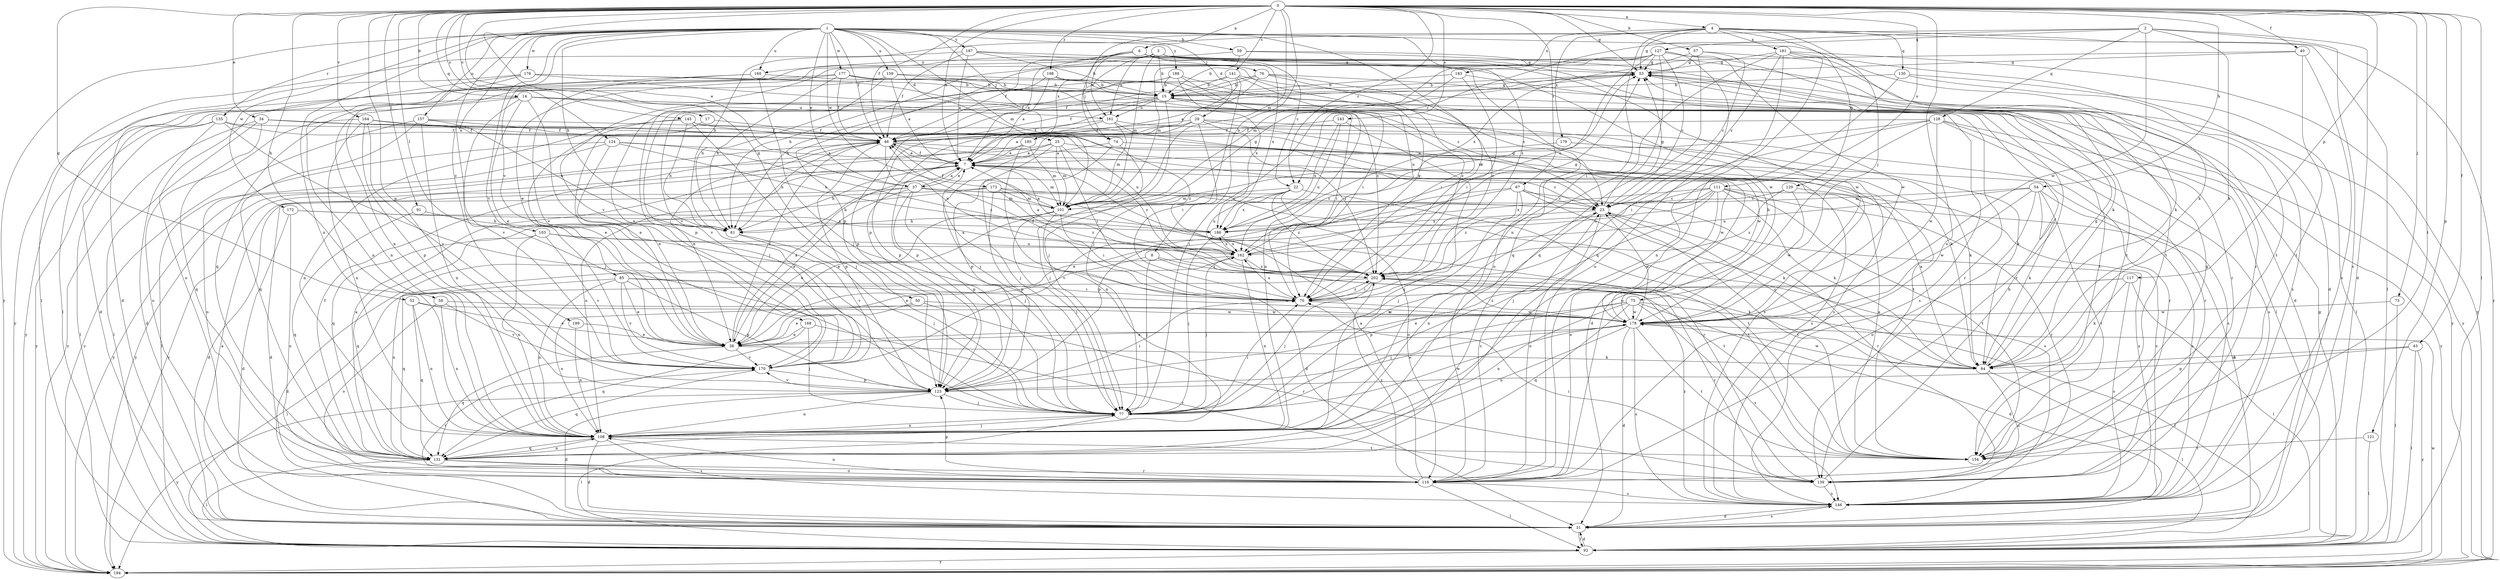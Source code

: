 strict digraph  {
0;
1;
2;
3;
4;
6;
7;
8;
14;
15;
17;
22;
23;
25;
29;
31;
34;
37;
38;
40;
43;
46;
50;
52;
53;
54;
57;
58;
59;
61;
67;
70;
73;
74;
75;
76;
77;
84;
85;
91;
92;
101;
103;
108;
111;
116;
117;
121;
123;
124;
127;
128;
129;
130;
131;
135;
139;
141;
143;
145;
146;
154;
157;
159;
160;
161;
162;
164;
168;
170;
172;
173;
176;
177;
178;
179;
181;
183;
185;
186;
187;
188;
194;
198;
199;
202;
0 -> 4  [label=a];
0 -> 6  [label=a];
0 -> 7  [label=a];
0 -> 8  [label=b];
0 -> 14  [label=b];
0 -> 17  [label=c];
0 -> 22  [label=c];
0 -> 34  [label=e];
0 -> 37  [label=e];
0 -> 40  [label=f];
0 -> 43  [label=f];
0 -> 46  [label=f];
0 -> 50  [label=g];
0 -> 52  [label=g];
0 -> 53  [label=g];
0 -> 54  [label=h];
0 -> 57  [label=h];
0 -> 58  [label=h];
0 -> 67  [label=i];
0 -> 73  [label=j];
0 -> 85  [label=l];
0 -> 91  [label=l];
0 -> 92  [label=l];
0 -> 101  [label=m];
0 -> 111  [label=o];
0 -> 116  [label=o];
0 -> 117  [label=p];
0 -> 121  [label=p];
0 -> 123  [label=p];
0 -> 124  [label=q];
0 -> 141  [label=s];
0 -> 143  [label=s];
0 -> 145  [label=s];
0 -> 154  [label=t];
0 -> 164  [label=v];
0 -> 198  [label=z];
1 -> 25  [label=d];
1 -> 29  [label=d];
1 -> 37  [label=e];
1 -> 46  [label=f];
1 -> 59  [label=h];
1 -> 61  [label=h];
1 -> 70  [label=i];
1 -> 74  [label=j];
1 -> 84  [label=k];
1 -> 101  [label=m];
1 -> 103  [label=n];
1 -> 108  [label=n];
1 -> 135  [label=r];
1 -> 157  [label=u];
1 -> 159  [label=u];
1 -> 160  [label=u];
1 -> 168  [label=v];
1 -> 170  [label=v];
1 -> 172  [label=w];
1 -> 173  [label=w];
1 -> 176  [label=w];
1 -> 177  [label=w];
1 -> 187  [label=y];
1 -> 188  [label=y];
1 -> 194  [label=y];
1 -> 199  [label=z];
1 -> 202  [label=z];
2 -> 22  [label=c];
2 -> 31  [label=d];
2 -> 61  [label=h];
2 -> 84  [label=k];
2 -> 127  [label=q];
2 -> 128  [label=q];
2 -> 146  [label=s];
2 -> 178  [label=w];
3 -> 15  [label=b];
3 -> 61  [label=h];
3 -> 74  [label=j];
3 -> 84  [label=k];
3 -> 101  [label=m];
3 -> 116  [label=o];
3 -> 139  [label=r];
3 -> 160  [label=u];
3 -> 161  [label=u];
3 -> 178  [label=w];
4 -> 53  [label=g];
4 -> 74  [label=j];
4 -> 75  [label=j];
4 -> 92  [label=l];
4 -> 108  [label=n];
4 -> 129  [label=q];
4 -> 130  [label=q];
4 -> 179  [label=x];
4 -> 181  [label=x];
4 -> 183  [label=x];
4 -> 194  [label=y];
6 -> 7  [label=a];
6 -> 22  [label=c];
6 -> 46  [label=f];
6 -> 76  [label=j];
6 -> 161  [label=u];
6 -> 178  [label=w];
6 -> 185  [label=x];
6 -> 186  [label=x];
7 -> 23  [label=c];
7 -> 37  [label=e];
7 -> 46  [label=f];
7 -> 61  [label=h];
7 -> 101  [label=m];
7 -> 108  [label=n];
8 -> 38  [label=e];
8 -> 77  [label=j];
8 -> 84  [label=k];
8 -> 202  [label=z];
14 -> 31  [label=d];
14 -> 38  [label=e];
14 -> 70  [label=i];
14 -> 77  [label=j];
14 -> 146  [label=s];
14 -> 161  [label=u];
14 -> 170  [label=v];
14 -> 194  [label=y];
15 -> 46  [label=f];
15 -> 53  [label=g];
15 -> 77  [label=j];
15 -> 108  [label=n];
15 -> 123  [label=p];
15 -> 161  [label=u];
15 -> 170  [label=v];
17 -> 38  [label=e];
17 -> 46  [label=f];
22 -> 38  [label=e];
22 -> 101  [label=m];
22 -> 116  [label=o];
22 -> 154  [label=t];
22 -> 162  [label=u];
22 -> 186  [label=x];
22 -> 202  [label=z];
23 -> 53  [label=g];
23 -> 108  [label=n];
23 -> 116  [label=o];
23 -> 139  [label=r];
23 -> 154  [label=t];
23 -> 186  [label=x];
25 -> 7  [label=a];
25 -> 23  [label=c];
25 -> 70  [label=i];
25 -> 77  [label=j];
25 -> 101  [label=m];
25 -> 194  [label=y];
25 -> 202  [label=z];
29 -> 7  [label=a];
29 -> 46  [label=f];
29 -> 70  [label=i];
29 -> 77  [label=j];
29 -> 84  [label=k];
29 -> 123  [label=p];
29 -> 178  [label=w];
29 -> 202  [label=z];
31 -> 7  [label=a];
31 -> 92  [label=l];
31 -> 146  [label=s];
34 -> 46  [label=f];
34 -> 92  [label=l];
34 -> 131  [label=q];
34 -> 146  [label=s];
34 -> 162  [label=u];
34 -> 194  [label=y];
37 -> 7  [label=a];
37 -> 23  [label=c];
37 -> 31  [label=d];
37 -> 38  [label=e];
37 -> 61  [label=h];
37 -> 77  [label=j];
37 -> 101  [label=m];
37 -> 123  [label=p];
37 -> 146  [label=s];
38 -> 7  [label=a];
38 -> 46  [label=f];
38 -> 84  [label=k];
38 -> 131  [label=q];
38 -> 170  [label=v];
40 -> 53  [label=g];
40 -> 101  [label=m];
40 -> 146  [label=s];
40 -> 154  [label=t];
43 -> 84  [label=k];
43 -> 92  [label=l];
43 -> 123  [label=p];
43 -> 194  [label=y];
46 -> 7  [label=a];
46 -> 38  [label=e];
46 -> 61  [label=h];
46 -> 123  [label=p];
46 -> 146  [label=s];
46 -> 162  [label=u];
46 -> 178  [label=w];
46 -> 194  [label=y];
50 -> 38  [label=e];
50 -> 108  [label=n];
50 -> 139  [label=r];
50 -> 178  [label=w];
52 -> 38  [label=e];
52 -> 108  [label=n];
52 -> 131  [label=q];
52 -> 178  [label=w];
53 -> 15  [label=b];
53 -> 31  [label=d];
53 -> 170  [label=v];
53 -> 194  [label=y];
54 -> 84  [label=k];
54 -> 101  [label=m];
54 -> 116  [label=o];
54 -> 146  [label=s];
54 -> 154  [label=t];
54 -> 162  [label=u];
54 -> 178  [label=w];
57 -> 23  [label=c];
57 -> 53  [label=g];
57 -> 131  [label=q];
57 -> 154  [label=t];
57 -> 186  [label=x];
58 -> 108  [label=n];
58 -> 116  [label=o];
58 -> 170  [label=v];
58 -> 178  [label=w];
59 -> 15  [label=b];
59 -> 53  [label=g];
59 -> 108  [label=n];
59 -> 154  [label=t];
61 -> 77  [label=j];
61 -> 170  [label=v];
67 -> 23  [label=c];
67 -> 77  [label=j];
67 -> 84  [label=k];
67 -> 123  [label=p];
67 -> 146  [label=s];
67 -> 170  [label=v];
67 -> 202  [label=z];
70 -> 7  [label=a];
70 -> 46  [label=f];
70 -> 162  [label=u];
70 -> 178  [label=w];
70 -> 202  [label=z];
73 -> 92  [label=l];
73 -> 178  [label=w];
74 -> 7  [label=a];
74 -> 77  [label=j];
74 -> 123  [label=p];
74 -> 146  [label=s];
75 -> 31  [label=d];
75 -> 38  [label=e];
75 -> 77  [label=j];
75 -> 92  [label=l];
75 -> 108  [label=n];
75 -> 131  [label=q];
75 -> 146  [label=s];
75 -> 178  [label=w];
76 -> 15  [label=b];
76 -> 46  [label=f];
76 -> 70  [label=i];
76 -> 92  [label=l];
76 -> 123  [label=p];
76 -> 202  [label=z];
77 -> 23  [label=c];
77 -> 70  [label=i];
77 -> 92  [label=l];
77 -> 108  [label=n];
77 -> 178  [label=w];
84 -> 7  [label=a];
84 -> 23  [label=c];
84 -> 53  [label=g];
84 -> 92  [label=l];
84 -> 116  [label=o];
84 -> 178  [label=w];
85 -> 38  [label=e];
85 -> 70  [label=i];
85 -> 92  [label=l];
85 -> 108  [label=n];
85 -> 123  [label=p];
85 -> 170  [label=v];
85 -> 178  [label=w];
91 -> 61  [label=h];
91 -> 131  [label=q];
92 -> 31  [label=d];
92 -> 53  [label=g];
92 -> 194  [label=y];
101 -> 31  [label=d];
101 -> 38  [label=e];
101 -> 46  [label=f];
101 -> 53  [label=g];
101 -> 61  [label=h];
101 -> 70  [label=i];
101 -> 77  [label=j];
103 -> 108  [label=n];
103 -> 131  [label=q];
103 -> 154  [label=t];
103 -> 162  [label=u];
103 -> 170  [label=v];
108 -> 31  [label=d];
108 -> 77  [label=j];
108 -> 131  [label=q];
108 -> 146  [label=s];
108 -> 154  [label=t];
111 -> 23  [label=c];
111 -> 31  [label=d];
111 -> 38  [label=e];
111 -> 77  [label=j];
111 -> 84  [label=k];
111 -> 116  [label=o];
111 -> 139  [label=r];
111 -> 154  [label=t];
111 -> 162  [label=u];
111 -> 186  [label=x];
116 -> 7  [label=a];
116 -> 23  [label=c];
116 -> 92  [label=l];
116 -> 108  [label=n];
116 -> 123  [label=p];
116 -> 146  [label=s];
116 -> 170  [label=v];
116 -> 202  [label=z];
117 -> 70  [label=i];
117 -> 84  [label=k];
117 -> 92  [label=l];
117 -> 123  [label=p];
117 -> 146  [label=s];
121 -> 92  [label=l];
121 -> 154  [label=t];
123 -> 31  [label=d];
123 -> 70  [label=i];
123 -> 77  [label=j];
123 -> 108  [label=n];
123 -> 170  [label=v];
123 -> 178  [label=w];
123 -> 194  [label=y];
124 -> 7  [label=a];
124 -> 38  [label=e];
124 -> 92  [label=l];
124 -> 116  [label=o];
124 -> 186  [label=x];
124 -> 202  [label=z];
127 -> 23  [label=c];
127 -> 38  [label=e];
127 -> 53  [label=g];
127 -> 101  [label=m];
127 -> 116  [label=o];
127 -> 123  [label=p];
127 -> 131  [label=q];
127 -> 154  [label=t];
127 -> 162  [label=u];
127 -> 170  [label=v];
127 -> 178  [label=w];
128 -> 46  [label=f];
128 -> 70  [label=i];
128 -> 101  [label=m];
128 -> 116  [label=o];
128 -> 139  [label=r];
128 -> 146  [label=s];
128 -> 178  [label=w];
128 -> 194  [label=y];
129 -> 23  [label=c];
129 -> 146  [label=s];
129 -> 178  [label=w];
129 -> 202  [label=z];
130 -> 15  [label=b];
130 -> 92  [label=l];
130 -> 108  [label=n];
130 -> 146  [label=s];
131 -> 7  [label=a];
131 -> 46  [label=f];
131 -> 92  [label=l];
131 -> 108  [label=n];
131 -> 116  [label=o];
131 -> 139  [label=r];
131 -> 162  [label=u];
135 -> 31  [label=d];
135 -> 46  [label=f];
135 -> 77  [label=j];
135 -> 92  [label=l];
135 -> 154  [label=t];
135 -> 194  [label=y];
139 -> 15  [label=b];
139 -> 70  [label=i];
139 -> 146  [label=s];
141 -> 7  [label=a];
141 -> 15  [label=b];
141 -> 77  [label=j];
141 -> 162  [label=u];
141 -> 170  [label=v];
141 -> 194  [label=y];
143 -> 46  [label=f];
143 -> 131  [label=q];
143 -> 162  [label=u];
143 -> 186  [label=x];
145 -> 38  [label=e];
145 -> 46  [label=f];
145 -> 61  [label=h];
145 -> 77  [label=j];
145 -> 108  [label=n];
145 -> 146  [label=s];
146 -> 31  [label=d];
146 -> 202  [label=z];
154 -> 7  [label=a];
154 -> 53  [label=g];
157 -> 46  [label=f];
157 -> 61  [label=h];
157 -> 84  [label=k];
157 -> 108  [label=n];
157 -> 131  [label=q];
157 -> 194  [label=y];
159 -> 7  [label=a];
159 -> 15  [label=b];
159 -> 61  [label=h];
159 -> 108  [label=n];
159 -> 154  [label=t];
160 -> 15  [label=b];
160 -> 31  [label=d];
160 -> 77  [label=j];
160 -> 170  [label=v];
161 -> 31  [label=d];
161 -> 46  [label=f];
161 -> 101  [label=m];
161 -> 123  [label=p];
161 -> 139  [label=r];
162 -> 7  [label=a];
162 -> 31  [label=d];
162 -> 53  [label=g];
162 -> 77  [label=j];
162 -> 108  [label=n];
162 -> 186  [label=x];
162 -> 202  [label=z];
164 -> 46  [label=f];
164 -> 108  [label=n];
164 -> 116  [label=o];
164 -> 123  [label=p];
164 -> 170  [label=v];
164 -> 202  [label=z];
168 -> 38  [label=e];
168 -> 77  [label=j];
168 -> 131  [label=q];
168 -> 139  [label=r];
170 -> 123  [label=p];
170 -> 131  [label=q];
172 -> 31  [label=d];
172 -> 116  [label=o];
172 -> 154  [label=t];
172 -> 186  [label=x];
173 -> 23  [label=c];
173 -> 31  [label=d];
173 -> 101  [label=m];
173 -> 123  [label=p];
173 -> 131  [label=q];
173 -> 139  [label=r];
173 -> 202  [label=z];
176 -> 15  [label=b];
176 -> 92  [label=l];
176 -> 108  [label=n];
176 -> 116  [label=o];
176 -> 139  [label=r];
176 -> 202  [label=z];
177 -> 15  [label=b];
177 -> 23  [label=c];
177 -> 46  [label=f];
177 -> 61  [label=h];
177 -> 131  [label=q];
177 -> 139  [label=r];
177 -> 194  [label=y];
178 -> 15  [label=b];
178 -> 23  [label=c];
178 -> 31  [label=d];
178 -> 38  [label=e];
178 -> 108  [label=n];
178 -> 146  [label=s];
178 -> 154  [label=t];
178 -> 202  [label=z];
179 -> 7  [label=a];
179 -> 84  [label=k];
181 -> 23  [label=c];
181 -> 31  [label=d];
181 -> 53  [label=g];
181 -> 70  [label=i];
181 -> 84  [label=k];
181 -> 116  [label=o];
181 -> 131  [label=q];
181 -> 194  [label=y];
183 -> 15  [label=b];
183 -> 70  [label=i];
183 -> 77  [label=j];
183 -> 139  [label=r];
185 -> 7  [label=a];
185 -> 101  [label=m];
185 -> 108  [label=n];
185 -> 194  [label=y];
186 -> 7  [label=a];
186 -> 53  [label=g];
186 -> 77  [label=j];
186 -> 162  [label=u];
187 -> 7  [label=a];
187 -> 15  [label=b];
187 -> 46  [label=f];
187 -> 53  [label=g];
187 -> 70  [label=i];
187 -> 92  [label=l];
188 -> 15  [label=b];
188 -> 23  [label=c];
188 -> 46  [label=f];
188 -> 70  [label=i];
188 -> 123  [label=p];
188 -> 186  [label=x];
194 -> 178  [label=w];
198 -> 7  [label=a];
198 -> 15  [label=b];
198 -> 61  [label=h];
198 -> 202  [label=z];
199 -> 38  [label=e];
199 -> 108  [label=n];
202 -> 70  [label=i];
202 -> 77  [label=j];
202 -> 131  [label=q];
202 -> 139  [label=r];
}
